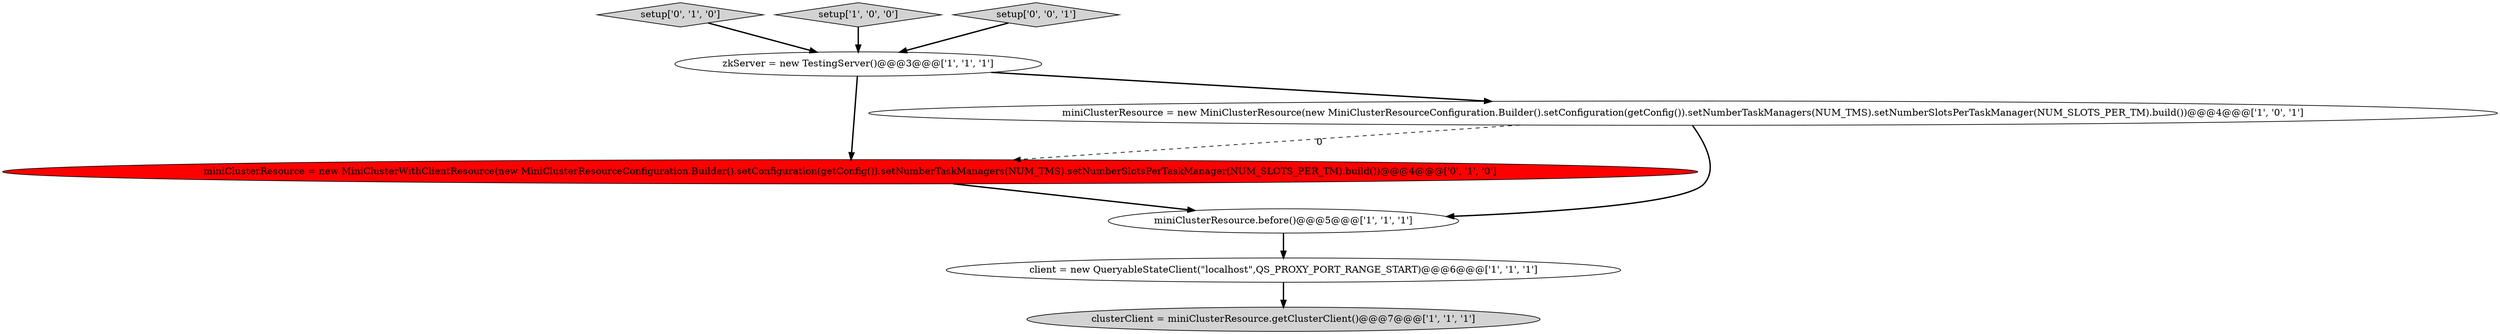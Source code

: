 digraph {
7 [style = filled, label = "setup['0', '1', '0']", fillcolor = lightgray, shape = diamond image = "AAA0AAABBB2BBB"];
4 [style = filled, label = "setup['1', '0', '0']", fillcolor = lightgray, shape = diamond image = "AAA0AAABBB1BBB"];
2 [style = filled, label = "client = new QueryableStateClient(\"localhost\",QS_PROXY_PORT_RANGE_START)@@@6@@@['1', '1', '1']", fillcolor = white, shape = ellipse image = "AAA0AAABBB1BBB"];
6 [style = filled, label = "miniClusterResource = new MiniClusterWithClientResource(new MiniClusterResourceConfiguration.Builder().setConfiguration(getConfig()).setNumberTaskManagers(NUM_TMS).setNumberSlotsPerTaskManager(NUM_SLOTS_PER_TM).build())@@@4@@@['0', '1', '0']", fillcolor = red, shape = ellipse image = "AAA1AAABBB2BBB"];
8 [style = filled, label = "setup['0', '0', '1']", fillcolor = lightgray, shape = diamond image = "AAA0AAABBB3BBB"];
1 [style = filled, label = "miniClusterResource = new MiniClusterResource(new MiniClusterResourceConfiguration.Builder().setConfiguration(getConfig()).setNumberTaskManagers(NUM_TMS).setNumberSlotsPerTaskManager(NUM_SLOTS_PER_TM).build())@@@4@@@['1', '0', '1']", fillcolor = white, shape = ellipse image = "AAA0AAABBB1BBB"];
5 [style = filled, label = "clusterClient = miniClusterResource.getClusterClient()@@@7@@@['1', '1', '1']", fillcolor = lightgray, shape = ellipse image = "AAA0AAABBB1BBB"];
3 [style = filled, label = "miniClusterResource.before()@@@5@@@['1', '1', '1']", fillcolor = white, shape = ellipse image = "AAA0AAABBB1BBB"];
0 [style = filled, label = "zkServer = new TestingServer()@@@3@@@['1', '1', '1']", fillcolor = white, shape = ellipse image = "AAA0AAABBB1BBB"];
1->3 [style = bold, label=""];
8->0 [style = bold, label=""];
6->3 [style = bold, label=""];
7->0 [style = bold, label=""];
3->2 [style = bold, label=""];
0->6 [style = bold, label=""];
1->6 [style = dashed, label="0"];
0->1 [style = bold, label=""];
4->0 [style = bold, label=""];
2->5 [style = bold, label=""];
}
